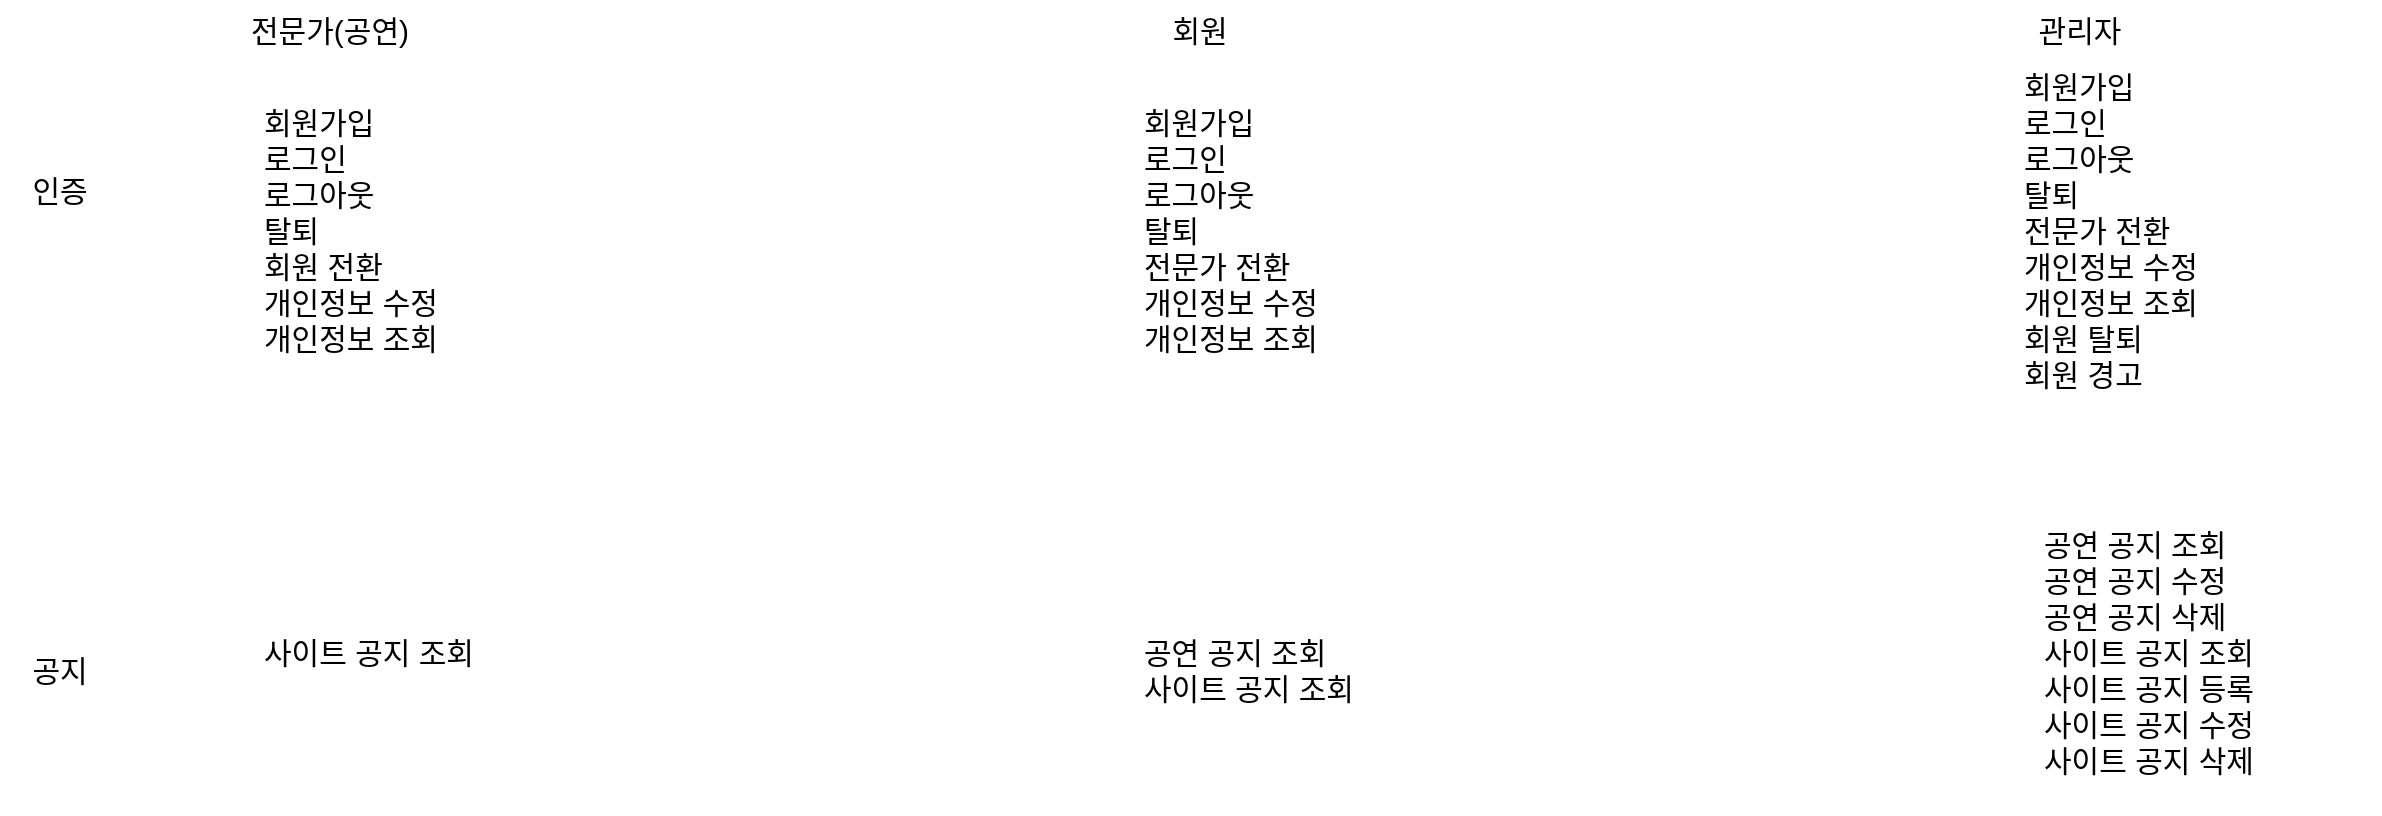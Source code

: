 <mxfile version="26.0.4">
  <diagram name="페이지-1" id="_JCvWgd36WqDC8FAzV10">
    <mxGraphModel dx="2261" dy="844" grid="1" gridSize="10" guides="1" tooltips="1" connect="1" arrows="1" fold="1" page="1" pageScale="1" pageWidth="827" pageHeight="1169" math="0" shadow="0">
      <root>
        <mxCell id="0" />
        <mxCell id="1" parent="0" />
        <mxCell id="AaT-vUlCo8BSxvs_euau-1" value="회원" style="text;html=1;align=center;verticalAlign=middle;whiteSpace=wrap;rounded=0;fontSize=15;" vertex="1" parent="1">
          <mxGeometry x="160" y="680" width="60" height="30" as="geometry" />
        </mxCell>
        <mxCell id="AaT-vUlCo8BSxvs_euau-2" value="전문가(공연)" style="text;html=1;align=center;verticalAlign=middle;whiteSpace=wrap;rounded=0;fontSize=15;" vertex="1" parent="1">
          <mxGeometry x="-290" y="680" width="90" height="30" as="geometry" />
        </mxCell>
        <mxCell id="AaT-vUlCo8BSxvs_euau-3" value="관리자" style="text;html=1;align=center;verticalAlign=middle;whiteSpace=wrap;rounded=0;fontSize=15;" vertex="1" parent="1">
          <mxGeometry x="600" y="680" width="60" height="30" as="geometry" />
        </mxCell>
        <mxCell id="AaT-vUlCo8BSxvs_euau-4" value="인증" style="text;html=1;align=center;verticalAlign=middle;whiteSpace=wrap;rounded=0;fontSize=15;" vertex="1" parent="1">
          <mxGeometry x="-410" y="760" width="60" height="30" as="geometry" />
        </mxCell>
        <mxCell id="AaT-vUlCo8BSxvs_euau-5" value="공지" style="text;html=1;align=center;verticalAlign=middle;whiteSpace=wrap;rounded=0;fontSize=15;" vertex="1" parent="1">
          <mxGeometry x="-410" y="1000" width="60" height="30" as="geometry" />
        </mxCell>
        <mxCell id="AaT-vUlCo8BSxvs_euau-6" value="회원가입&lt;div&gt;로그인&lt;/div&gt;&lt;div&gt;로그아웃&lt;/div&gt;&lt;div&gt;탈퇴&lt;/div&gt;&lt;div&gt;전문가 전환&lt;/div&gt;&lt;div&gt;개인정보 수정&lt;/div&gt;&lt;div&gt;개인정보 조회&lt;/div&gt;" style="text;html=1;align=left;verticalAlign=middle;whiteSpace=wrap;rounded=0;fontSize=15;" vertex="1" parent="1">
          <mxGeometry x="160" y="720" width="150" height="150" as="geometry" />
        </mxCell>
        <mxCell id="AaT-vUlCo8BSxvs_euau-7" value="&lt;div&gt;사이트 공지 조회&lt;/div&gt;&lt;div&gt;&lt;br&gt;&lt;/div&gt;" style="text;html=1;align=left;verticalAlign=middle;whiteSpace=wrap;rounded=0;fontSize=15;" vertex="1" parent="1">
          <mxGeometry x="-280" y="950" width="170" height="130" as="geometry" />
        </mxCell>
        <mxCell id="AaT-vUlCo8BSxvs_euau-8" value="&lt;div&gt;공연 공지 조회&lt;/div&gt;&lt;div&gt;공연 공지 수정&lt;/div&gt;&lt;div&gt;공연 공지 삭제&lt;/div&gt;&lt;div&gt;사이트 공지 조회&lt;/div&gt;&lt;div&gt;사이트 공지 등록&lt;br&gt;&lt;div&gt;사이트 공지 수정&lt;/div&gt;&lt;div&gt;사이트 공지 삭제&lt;/div&gt;&lt;div&gt;&lt;br&gt;&lt;/div&gt;&lt;/div&gt;" style="text;html=1;align=left;verticalAlign=middle;whiteSpace=wrap;rounded=0;fontSize=15;" vertex="1" parent="1">
          <mxGeometry x="610" y="950" width="170" height="130" as="geometry" />
        </mxCell>
        <mxCell id="AaT-vUlCo8BSxvs_euau-9" value="회원가입&lt;div&gt;로그인&lt;/div&gt;&lt;div&gt;로그아웃&lt;/div&gt;&lt;div&gt;탈퇴&lt;/div&gt;&lt;div&gt;회원 전환&lt;/div&gt;&lt;div&gt;개인정보 수정&lt;/div&gt;&lt;div&gt;개인정보 조회&lt;/div&gt;" style="text;html=1;align=left;verticalAlign=middle;whiteSpace=wrap;rounded=0;fontSize=15;" vertex="1" parent="1">
          <mxGeometry x="-280" y="720" width="150" height="150" as="geometry" />
        </mxCell>
        <mxCell id="AaT-vUlCo8BSxvs_euau-10" value="공연 공지 조회&lt;div&gt;사이트 공지 조회&lt;/div&gt;" style="text;html=1;align=left;verticalAlign=middle;whiteSpace=wrap;rounded=0;fontSize=15;" vertex="1" parent="1">
          <mxGeometry x="160" y="950" width="170" height="130" as="geometry" />
        </mxCell>
        <mxCell id="AaT-vUlCo8BSxvs_euau-11" value="회원가입&lt;div&gt;로그인&lt;/div&gt;&lt;div&gt;로그아웃&lt;/div&gt;&lt;div&gt;탈퇴&lt;/div&gt;&lt;div&gt;전문가 전환&lt;/div&gt;&lt;div&gt;개인정보 수정&lt;/div&gt;&lt;div&gt;개인정보 조회&lt;/div&gt;&lt;div&gt;회원 탈퇴&lt;/div&gt;&lt;div&gt;회원 경고&lt;/div&gt;" style="text;html=1;align=left;verticalAlign=middle;whiteSpace=wrap;rounded=0;fontSize=15;" vertex="1" parent="1">
          <mxGeometry x="600" y="720" width="150" height="150" as="geometry" />
        </mxCell>
      </root>
    </mxGraphModel>
  </diagram>
</mxfile>
